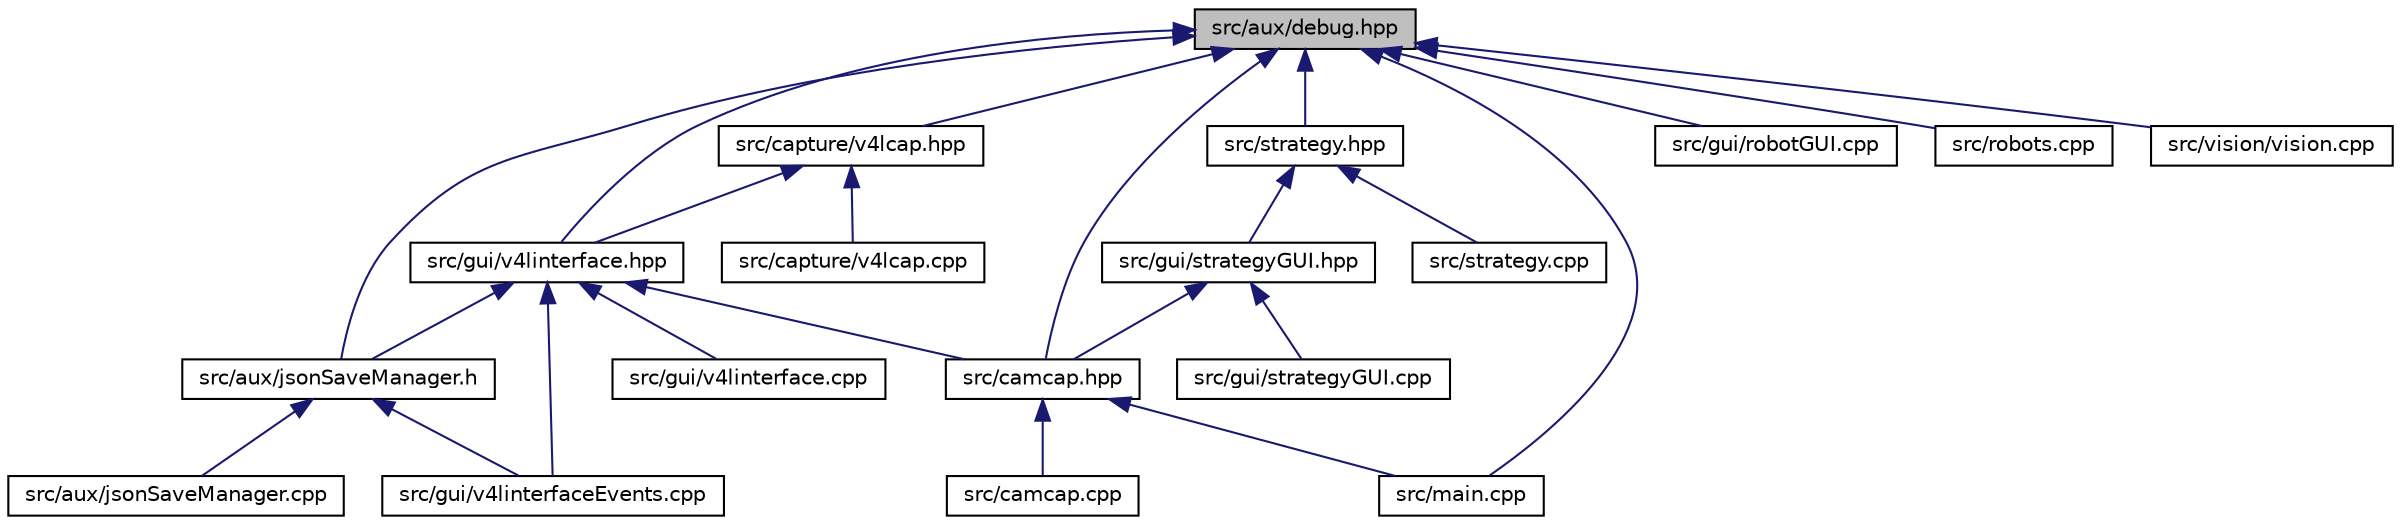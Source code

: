 digraph "src/aux/debug.hpp"
{
 // INTERACTIVE_SVG=YES
  edge [fontname="Helvetica",fontsize="10",labelfontname="Helvetica",labelfontsize="10"];
  node [fontname="Helvetica",fontsize="10",shape=record];
  Node5 [label="src/aux/debug.hpp",height=0.2,width=0.4,color="black", fillcolor="grey75", style="filled", fontcolor="black"];
  Node5 -> Node6 [dir="back",color="midnightblue",fontsize="10",style="solid"];
  Node6 [label="src/aux/jsonSaveManager.h",height=0.2,width=0.4,color="black", fillcolor="white", style="filled",URL="$json_save_manager_8h.html"];
  Node6 -> Node7 [dir="back",color="midnightblue",fontsize="10",style="solid"];
  Node7 [label="src/aux/jsonSaveManager.cpp",height=0.2,width=0.4,color="black", fillcolor="white", style="filled",URL="$json_save_manager_8cpp.html"];
  Node6 -> Node8 [dir="back",color="midnightblue",fontsize="10",style="solid"];
  Node8 [label="src/gui/v4linterfaceEvents.cpp",height=0.2,width=0.4,color="black", fillcolor="white", style="filled",URL="$v4linterface_events_8cpp.html"];
  Node5 -> Node9 [dir="back",color="midnightblue",fontsize="10",style="solid"];
  Node9 [label="src/gui/v4linterface.hpp",height=0.2,width=0.4,color="black", fillcolor="white", style="filled",URL="$v4linterface_8hpp.html"];
  Node9 -> Node6 [dir="back",color="midnightblue",fontsize="10",style="solid"];
  Node9 -> Node10 [dir="back",color="midnightblue",fontsize="10",style="solid"];
  Node10 [label="src/camcap.hpp",height=0.2,width=0.4,color="black", fillcolor="white", style="filled",URL="$camcap_8hpp.html"];
  Node10 -> Node11 [dir="back",color="midnightblue",fontsize="10",style="solid"];
  Node11 [label="src/camcap.cpp",height=0.2,width=0.4,color="black", fillcolor="white", style="filled",URL="$camcap_8cpp.html"];
  Node10 -> Node12 [dir="back",color="midnightblue",fontsize="10",style="solid"];
  Node12 [label="src/main.cpp",height=0.2,width=0.4,color="black", fillcolor="white", style="filled",URL="$main_8cpp.html"];
  Node9 -> Node13 [dir="back",color="midnightblue",fontsize="10",style="solid"];
  Node13 [label="src/gui/v4linterface.cpp",height=0.2,width=0.4,color="black", fillcolor="white", style="filled",URL="$v4linterface_8cpp.html"];
  Node9 -> Node8 [dir="back",color="midnightblue",fontsize="10",style="solid"];
  Node5 -> Node14 [dir="back",color="midnightblue",fontsize="10",style="solid"];
  Node14 [label="src/capture/v4lcap.hpp",height=0.2,width=0.4,color="black", fillcolor="white", style="filled",URL="$v4lcap_8hpp.html"];
  Node14 -> Node9 [dir="back",color="midnightblue",fontsize="10",style="solid"];
  Node14 -> Node15 [dir="back",color="midnightblue",fontsize="10",style="solid"];
  Node15 [label="src/capture/v4lcap.cpp",height=0.2,width=0.4,color="black", fillcolor="white", style="filled",URL="$v4lcap_8cpp.html"];
  Node5 -> Node10 [dir="back",color="midnightblue",fontsize="10",style="solid"];
  Node5 -> Node16 [dir="back",color="midnightblue",fontsize="10",style="solid"];
  Node16 [label="src/strategy.hpp",height=0.2,width=0.4,color="black", fillcolor="white", style="filled",URL="$strategy_8hpp.html"];
  Node16 -> Node17 [dir="back",color="midnightblue",fontsize="10",style="solid"];
  Node17 [label="src/gui/strategyGUI.hpp",height=0.2,width=0.4,color="black", fillcolor="white", style="filled",URL="$strategy_g_u_i_8hpp.html"];
  Node17 -> Node10 [dir="back",color="midnightblue",fontsize="10",style="solid"];
  Node17 -> Node18 [dir="back",color="midnightblue",fontsize="10",style="solid"];
  Node18 [label="src/gui/strategyGUI.cpp",height=0.2,width=0.4,color="black", fillcolor="white", style="filled",URL="$strategy_g_u_i_8cpp.html"];
  Node16 -> Node19 [dir="back",color="midnightblue",fontsize="10",style="solid"];
  Node19 [label="src/strategy.cpp",height=0.2,width=0.4,color="black", fillcolor="white", style="filled",URL="$strategy_8cpp.html"];
  Node5 -> Node20 [dir="back",color="midnightblue",fontsize="10",style="solid"];
  Node20 [label="src/gui/robotGUI.cpp",height=0.2,width=0.4,color="black", fillcolor="white", style="filled",URL="$robot_g_u_i_8cpp.html"];
  Node5 -> Node12 [dir="back",color="midnightblue",fontsize="10",style="solid"];
  Node5 -> Node21 [dir="back",color="midnightblue",fontsize="10",style="solid"];
  Node21 [label="src/robots.cpp",height=0.2,width=0.4,color="black", fillcolor="white", style="filled",URL="$robots_8cpp.html"];
  Node5 -> Node22 [dir="back",color="midnightblue",fontsize="10",style="solid"];
  Node22 [label="src/vision/vision.cpp",height=0.2,width=0.4,color="black", fillcolor="white", style="filled",URL="$vision_8cpp.html"];
}
